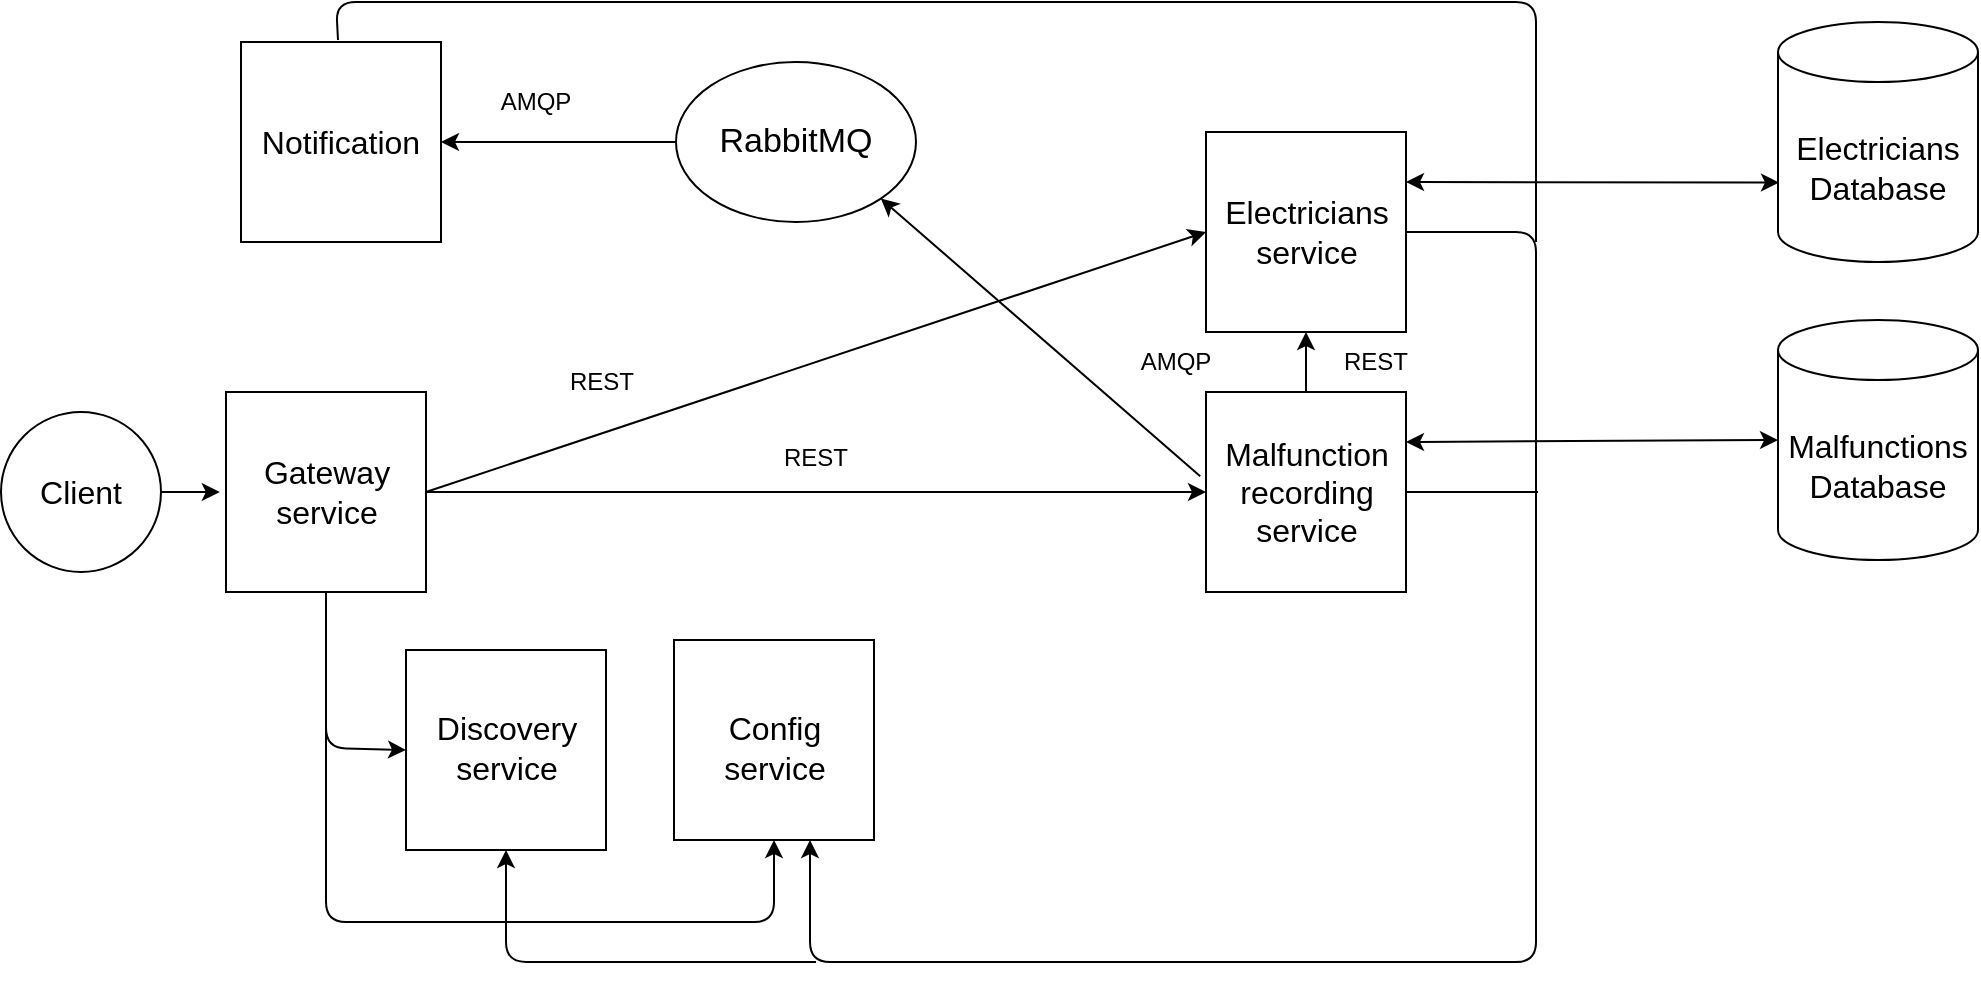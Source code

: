 <mxfile version="20.0.1"><diagram id="EH_e0qSgiGkDKoqyTkFW" name="Page-1"><mxGraphModel dx="154" dy="486" grid="1" gridSize="10" guides="1" tooltips="1" connect="1" arrows="1" fold="1" page="1" pageScale="1" pageWidth="827" pageHeight="1169" math="0" shadow="0"><root><mxCell id="0"/><mxCell id="1" parent="0"/><mxCell id="atwJxONAnes26B3LBHNf-1" value="" style="whiteSpace=wrap;html=1;aspect=fixed;strokeWidth=1;" vertex="1" parent="1"><mxGeometry x="944" y="356" width="100" height="100" as="geometry"/></mxCell><mxCell id="atwJxONAnes26B3LBHNf-2" value="&lt;div&gt;&lt;font style=&quot;font-size: 16px;&quot;&gt;Gateway&lt;/font&gt;&lt;/div&gt;&lt;div&gt;&lt;font style=&quot;font-size: 16px;&quot;&gt;service&lt;br&gt;&lt;/font&gt;&lt;/div&gt;" style="text;html=1;align=center;verticalAlign=middle;whiteSpace=wrap;rounded=0;strokeWidth=1;fontSize=16;" vertex="1" parent="1"><mxGeometry x="966.5" y="388.5" width="55" height="35" as="geometry"/></mxCell><mxCell id="atwJxONAnes26B3LBHNf-5" value="" style="whiteSpace=wrap;html=1;aspect=fixed;strokeWidth=1;" vertex="1" parent="1"><mxGeometry x="1434" y="226" width="100" height="100" as="geometry"/></mxCell><mxCell id="atwJxONAnes26B3LBHNf-6" value="&lt;div style=&quot;font-size: 16px;&quot;&gt;&lt;font style=&quot;font-size: 16px;&quot;&gt;Electricians&lt;/font&gt;&lt;/div&gt;&lt;div style=&quot;font-size: 16px;&quot;&gt;&lt;font style=&quot;font-size: 16px;&quot;&gt;service&lt;br&gt;&lt;/font&gt;&lt;/div&gt;" style="text;html=1;align=center;verticalAlign=middle;whiteSpace=wrap;rounded=0;strokeWidth=1;" vertex="1" parent="1"><mxGeometry x="1456.5" y="258.5" width="55" height="35" as="geometry"/></mxCell><mxCell id="atwJxONAnes26B3LBHNf-7" value="" style="whiteSpace=wrap;html=1;aspect=fixed;strokeWidth=1;" vertex="1" parent="1"><mxGeometry x="1434" y="356" width="100" height="100" as="geometry"/></mxCell><mxCell id="atwJxONAnes26B3LBHNf-8" value="&lt;div style=&quot;font-size: 16px;&quot;&gt;&lt;font style=&quot;font-size: 16px;&quot;&gt;Malfunction&lt;/font&gt;&lt;/div&gt;&lt;div style=&quot;font-size: 16px;&quot;&gt;&lt;font style=&quot;font-size: 16px;&quot;&gt;recording&lt;/font&gt;&lt;/div&gt;&lt;div style=&quot;font-size: 16px;&quot;&gt;&lt;font style=&quot;font-size: 16px;&quot;&gt;service&lt;br&gt;&lt;/font&gt;&lt;/div&gt;" style="text;html=1;align=center;verticalAlign=middle;whiteSpace=wrap;rounded=0;strokeWidth=1;" vertex="1" parent="1"><mxGeometry x="1456.5" y="388.5" width="55" height="35" as="geometry"/></mxCell><mxCell id="atwJxONAnes26B3LBHNf-11" value="" style="whiteSpace=wrap;html=1;aspect=fixed;strokeWidth=1;" vertex="1" parent="1"><mxGeometry x="951.5" y="181" width="100" height="100" as="geometry"/></mxCell><mxCell id="atwJxONAnes26B3LBHNf-12" value="&lt;font style=&quot;font-size: 16px;&quot;&gt;Notification&lt;/font&gt;" style="text;html=1;align=center;verticalAlign=middle;whiteSpace=wrap;rounded=0;strokeWidth=1;" vertex="1" parent="1"><mxGeometry x="974" y="213.5" width="55" height="35" as="geometry"/></mxCell><mxCell id="atwJxONAnes26B3LBHNf-13" value="&lt;font style=&quot;font-size: 17px&quot;&gt;RabbitMQ&lt;/font&gt;" style="ellipse;whiteSpace=wrap;html=1;strokeWidth=1;" vertex="1" parent="1"><mxGeometry x="1169" y="191" width="120" height="80" as="geometry"/></mxCell><mxCell id="atwJxONAnes26B3LBHNf-14" value="" style="whiteSpace=wrap;html=1;aspect=fixed;strokeWidth=1;" vertex="1" parent="1"><mxGeometry x="1034" y="485" width="100" height="100" as="geometry"/></mxCell><mxCell id="atwJxONAnes26B3LBHNf-15" value="&lt;font style=&quot;font-size: 16px;&quot;&gt;Discovery service&lt;br&gt;&lt;/font&gt;" style="text;html=1;align=center;verticalAlign=middle;whiteSpace=wrap;rounded=0;strokeWidth=1;fontSize=16;" vertex="1" parent="1"><mxGeometry x="1056.5" y="516" width="55" height="35" as="geometry"/></mxCell><mxCell id="atwJxONAnes26B3LBHNf-16" value="" style="endArrow=classic;html=1;exitX=0.5;exitY=0;exitDx=0;exitDy=0;entryX=0.5;entryY=1;entryDx=0;entryDy=0;strokeWidth=1;" edge="1" parent="1" source="atwJxONAnes26B3LBHNf-7" target="atwJxONAnes26B3LBHNf-5"><mxGeometry width="50" height="50" relative="1" as="geometry"><mxPoint x="1484" y="361" as="sourcePoint"/><mxPoint x="1579" y="311" as="targetPoint"/></mxGeometry></mxCell><mxCell id="atwJxONAnes26B3LBHNf-18" value="" style="endArrow=classic;html=1;exitX=0;exitY=0.5;exitDx=0;exitDy=0;entryX=1;entryY=0.5;entryDx=0;entryDy=0;strokeWidth=1;" edge="1" parent="1" source="atwJxONAnes26B3LBHNf-13" target="atwJxONAnes26B3LBHNf-11"><mxGeometry width="50" height="50" relative="1" as="geometry"><mxPoint x="1099" y="251" as="sourcePoint"/><mxPoint x="1149" y="201" as="targetPoint"/></mxGeometry></mxCell><mxCell id="atwJxONAnes26B3LBHNf-19" value="" style="endArrow=classic;html=1;exitX=-0.029;exitY=0.421;exitDx=0;exitDy=0;exitPerimeter=0;entryX=1;entryY=1;entryDx=0;entryDy=0;strokeWidth=1;" edge="1" parent="1" source="atwJxONAnes26B3LBHNf-7" target="atwJxONAnes26B3LBHNf-13"><mxGeometry width="50" height="50" relative="1" as="geometry"><mxPoint x="1359" y="381" as="sourcePoint"/><mxPoint x="1409" y="331" as="targetPoint"/></mxGeometry></mxCell><mxCell id="atwJxONAnes26B3LBHNf-20" value="" style="whiteSpace=wrap;html=1;aspect=fixed;strokeWidth=1;" vertex="1" parent="1"><mxGeometry x="1168" y="480" width="100" height="100" as="geometry"/></mxCell><mxCell id="atwJxONAnes26B3LBHNf-21" value="&lt;div&gt;&lt;font style=&quot;font-size: 16px;&quot;&gt;Config&lt;/font&gt;&lt;/div&gt;&lt;div&gt;&lt;font style=&quot;font-size: 16px;&quot;&gt;service&lt;/font&gt;&lt;/div&gt;" style="text;html=1;align=center;verticalAlign=middle;whiteSpace=wrap;rounded=0;strokeWidth=1;fontSize=16;" vertex="1" parent="1"><mxGeometry x="1190.5" y="516" width="55" height="35" as="geometry"/></mxCell><mxCell id="atwJxONAnes26B3LBHNf-22" value="" style="endArrow=classic;html=1;exitX=1;exitY=0.5;exitDx=0;exitDy=0;entryX=0;entryY=0.5;entryDx=0;entryDy=0;strokeWidth=1;" edge="1" parent="1" source="atwJxONAnes26B3LBHNf-1" target="atwJxONAnes26B3LBHNf-5"><mxGeometry width="50" height="50" relative="1" as="geometry"><mxPoint x="1059" y="421" as="sourcePoint"/><mxPoint x="1109" y="371" as="targetPoint"/></mxGeometry></mxCell><mxCell id="atwJxONAnes26B3LBHNf-23" value="REST" style="text;html=1;align=center;verticalAlign=middle;whiteSpace=wrap;rounded=0;strokeWidth=1;" vertex="1" parent="1"><mxGeometry x="1112" y="341" width="40" height="20" as="geometry"/></mxCell><mxCell id="atwJxONAnes26B3LBHNf-24" value="REST" style="text;html=1;align=center;verticalAlign=middle;whiteSpace=wrap;rounded=0;strokeWidth=1;" vertex="1" parent="1"><mxGeometry x="1499" y="331" width="40" height="20" as="geometry"/></mxCell><mxCell id="atwJxONAnes26B3LBHNf-26" value="AMQP" style="text;html=1;align=center;verticalAlign=middle;whiteSpace=wrap;rounded=0;strokeWidth=1;" vertex="1" parent="1"><mxGeometry x="1079" y="201" width="40" height="20" as="geometry"/></mxCell><mxCell id="atwJxONAnes26B3LBHNf-27" value="AMQP" style="text;html=1;align=center;verticalAlign=middle;whiteSpace=wrap;rounded=0;strokeWidth=1;" vertex="1" parent="1"><mxGeometry x="1399" y="331" width="40" height="20" as="geometry"/></mxCell><mxCell id="atwJxONAnes26B3LBHNf-28" value="" style="endArrow=classic;html=1;exitX=1;exitY=0.5;exitDx=0;exitDy=0;entryX=0;entryY=0.5;entryDx=0;entryDy=0;strokeWidth=1;" edge="1" parent="1" source="atwJxONAnes26B3LBHNf-1" target="atwJxONAnes26B3LBHNf-7"><mxGeometry width="50" height="50" relative="1" as="geometry"><mxPoint x="1219" y="391" as="sourcePoint"/><mxPoint x="1269" y="341" as="targetPoint"/></mxGeometry></mxCell><mxCell id="atwJxONAnes26B3LBHNf-29" value="REST" style="text;html=1;align=center;verticalAlign=middle;whiteSpace=wrap;rounded=0;strokeWidth=1;" vertex="1" parent="1"><mxGeometry x="1219" y="378.5" width="40" height="20" as="geometry"/></mxCell><mxCell id="atwJxONAnes26B3LBHNf-32" value="" style="endArrow=classic;html=1;exitX=0.5;exitY=1;exitDx=0;exitDy=0;entryX=0;entryY=0.5;entryDx=0;entryDy=0;strokeWidth=1;" edge="1" parent="1" source="atwJxONAnes26B3LBHNf-1" target="atwJxONAnes26B3LBHNf-14"><mxGeometry width="50" height="50" relative="1" as="geometry"><mxPoint x="1219" y="391" as="sourcePoint"/><mxPoint x="994" y="551" as="targetPoint"/><Array as="points"><mxPoint x="994" y="534"/></Array></mxGeometry></mxCell><mxCell id="atwJxONAnes26B3LBHNf-33" value="" style="endArrow=classic;html=1;entryX=0.5;entryY=1;entryDx=0;entryDy=0;exitX=0.5;exitY=1;exitDx=0;exitDy=0;strokeWidth=1;" edge="1" parent="1" source="atwJxONAnes26B3LBHNf-1" target="atwJxONAnes26B3LBHNf-20"><mxGeometry width="50" height="50" relative="1" as="geometry"><mxPoint x="999" y="451" as="sourcePoint"/><mxPoint x="1219" y="621" as="targetPoint"/><Array as="points"><mxPoint x="994" y="621"/><mxPoint x="1218" y="621"/></Array></mxGeometry></mxCell><mxCell id="atwJxONAnes26B3LBHNf-34" value="" style="endArrow=classic;html=1;exitX=1;exitY=0.5;exitDx=0;exitDy=0;strokeWidth=1;" edge="1" parent="1" source="atwJxONAnes26B3LBHNf-5"><mxGeometry width="50" height="50" relative="1" as="geometry"><mxPoint x="1539" y="311" as="sourcePoint"/><mxPoint x="1236" y="580" as="targetPoint"/><Array as="points"><mxPoint x="1599" y="276"/><mxPoint x="1599" y="641"/><mxPoint x="1236" y="641"/></Array></mxGeometry></mxCell><mxCell id="atwJxONAnes26B3LBHNf-35" value="" style="endArrow=none;html=1;exitX=1;exitY=0.5;exitDx=0;exitDy=0;strokeWidth=1;" edge="1" parent="1" source="atwJxONAnes26B3LBHNf-7"><mxGeometry width="50" height="50" relative="1" as="geometry"><mxPoint x="1529" y="423.5" as="sourcePoint"/><mxPoint x="1600" y="406" as="targetPoint"/></mxGeometry></mxCell><mxCell id="atwJxONAnes26B3LBHNf-37" value="" style="endArrow=classic;html=1;entryX=0.5;entryY=1;entryDx=0;entryDy=0;strokeWidth=1;" edge="1" parent="1" target="atwJxONAnes26B3LBHNf-14"><mxGeometry width="50" height="50" relative="1" as="geometry"><mxPoint x="1239" y="641" as="sourcePoint"/><mxPoint x="1079" y="641" as="targetPoint"/><Array as="points"><mxPoint x="1084" y="641"/></Array></mxGeometry></mxCell><mxCell id="atwJxONAnes26B3LBHNf-38" value="" style="endArrow=none;html=1;strokeWidth=1;" edge="1" parent="1"><mxGeometry width="50" height="50" relative="1" as="geometry"><mxPoint x="1000" y="180" as="sourcePoint"/><mxPoint x="1599" y="281" as="targetPoint"/><Array as="points"><mxPoint x="999" y="161"/><mxPoint x="1599" y="161"/></Array></mxGeometry></mxCell><mxCell id="atwJxONAnes26B3LBHNf-40" value="&lt;div style=&quot;font-size: 16px;&quot;&gt;&lt;font style=&quot;font-size: 16px;&quot;&gt;Malfunctions&lt;/font&gt;&lt;/div&gt;&lt;div style=&quot;font-size: 16px;&quot;&gt;&lt;font style=&quot;font-size: 16px;&quot;&gt;Database&lt;br&gt;&lt;/font&gt;&lt;/div&gt;" style="shape=cylinder3;whiteSpace=wrap;html=1;boundedLbl=1;backgroundOutline=1;size=15;strokeWidth=1;" vertex="1" parent="1"><mxGeometry x="1720" y="320" width="100" height="120" as="geometry"/></mxCell><mxCell id="atwJxONAnes26B3LBHNf-43" value="" style="endArrow=classic;startArrow=classic;html=1;exitX=1;exitY=0.25;exitDx=0;exitDy=0;entryX=0;entryY=0.5;entryDx=0;entryDy=0;entryPerimeter=0;strokeWidth=1;" edge="1" parent="1" source="atwJxONAnes26B3LBHNf-7" target="atwJxONAnes26B3LBHNf-40"><mxGeometry width="50" height="50" relative="1" as="geometry"><mxPoint x="1759" y="466" as="sourcePoint"/><mxPoint x="1649" y="381" as="targetPoint"/></mxGeometry></mxCell><mxCell id="atwJxONAnes26B3LBHNf-100" style="edgeStyle=orthogonalEdgeStyle;rounded=0;orthogonalLoop=1;jettySize=auto;html=1;exitX=1;exitY=0.5;exitDx=0;exitDy=0;entryX=-0.031;entryY=0.5;entryDx=0;entryDy=0;entryPerimeter=0;fontSize=16;strokeWidth=1;" edge="1" parent="1" source="atwJxONAnes26B3LBHNf-98" target="atwJxONAnes26B3LBHNf-1"><mxGeometry relative="1" as="geometry"/></mxCell><mxCell id="atwJxONAnes26B3LBHNf-98" value="" style="ellipse;whiteSpace=wrap;html=1;aspect=fixed;fontSize=16;strokeWidth=1;" vertex="1" parent="1"><mxGeometry x="831.5" y="366" width="80" height="80" as="geometry"/></mxCell><mxCell id="atwJxONAnes26B3LBHNf-99" value="&lt;font style=&quot;font-size: 16px;&quot;&gt;Client&lt;/font&gt;" style="text;html=1;align=center;verticalAlign=middle;whiteSpace=wrap;rounded=0;strokeWidth=1;" vertex="1" parent="1"><mxGeometry x="844" y="388.5" width="55" height="35" as="geometry"/></mxCell><mxCell id="atwJxONAnes26B3LBHNf-101" value="&lt;div style=&quot;font-size: 16px;&quot;&gt;&lt;font style=&quot;font-size: 16px;&quot;&gt;Electricians &lt;br&gt;&lt;/font&gt;&lt;/div&gt;&lt;div style=&quot;font-size: 16px;&quot;&gt;&lt;font style=&quot;font-size: 16px;&quot;&gt;Database&lt;br&gt;&lt;/font&gt;&lt;/div&gt;" style="shape=cylinder3;whiteSpace=wrap;html=1;boundedLbl=1;backgroundOutline=1;size=15;strokeWidth=1;" vertex="1" parent="1"><mxGeometry x="1720" y="171" width="100" height="120" as="geometry"/></mxCell><mxCell id="atwJxONAnes26B3LBHNf-102" value="&amp;nbsp;" style="text;whiteSpace=wrap;html=1;fontSize=16;" vertex="1" parent="1"><mxGeometry x="1730" y="330" width="30" height="30" as="geometry"/></mxCell><mxCell id="atwJxONAnes26B3LBHNf-104" value="" style="endArrow=classic;startArrow=classic;html=1;rounded=0;fontSize=16;strokeColor=default;strokeWidth=1;exitX=1;exitY=0.25;exitDx=0;exitDy=0;entryX=0.005;entryY=0.669;entryDx=0;entryDy=0;entryPerimeter=0;" edge="1" parent="1" source="atwJxONAnes26B3LBHNf-5" target="atwJxONAnes26B3LBHNf-101"><mxGeometry width="50" height="50" relative="1" as="geometry"><mxPoint x="1620" y="350" as="sourcePoint"/><mxPoint x="1670" y="300" as="targetPoint"/></mxGeometry></mxCell></root></mxGraphModel></diagram></mxfile>